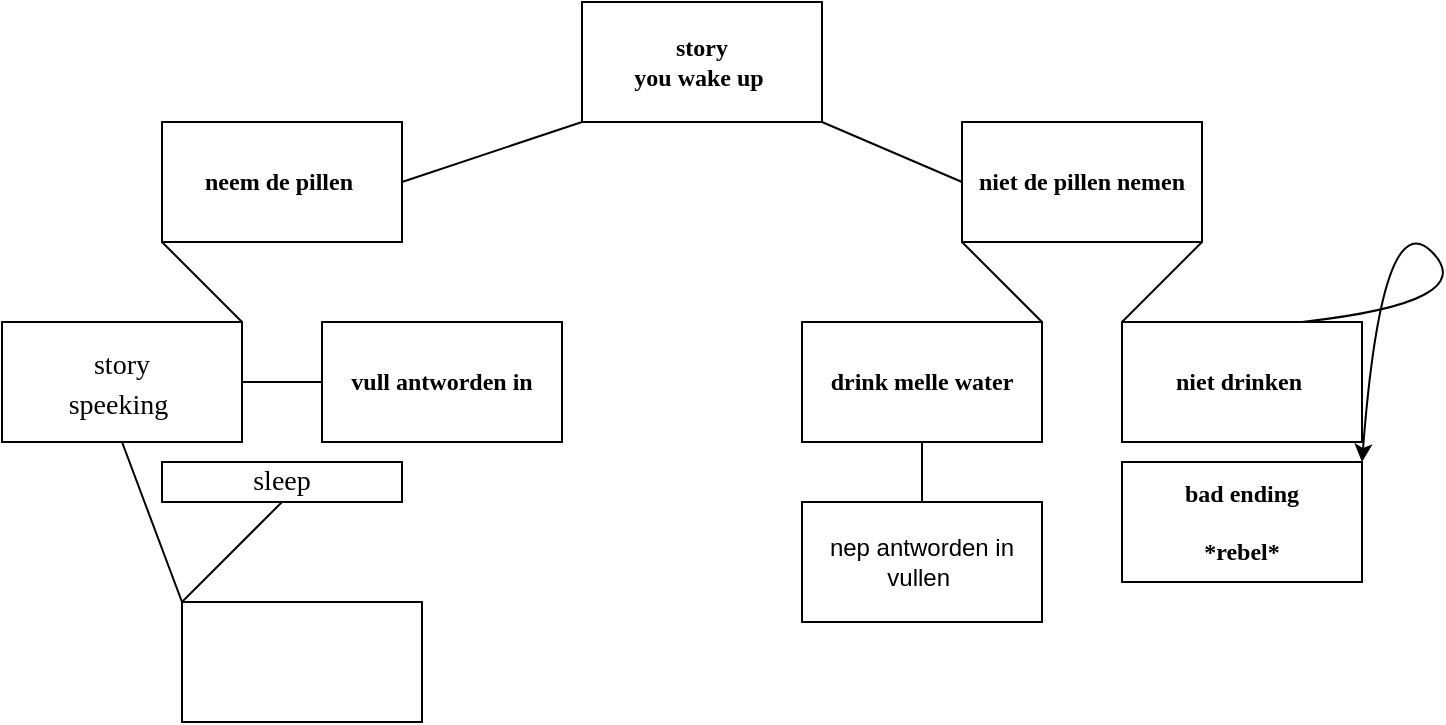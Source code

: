 <mxfile version="20.5.1" type="github">
  <diagram id="QCKNJoFfkn1FVYSqI5_h" name="Pagina-1">
    <mxGraphModel dx="1038" dy="539" grid="1" gridSize="10" guides="1" tooltips="1" connect="1" arrows="1" fold="1" page="1" pageScale="1" pageWidth="827" pageHeight="1169" math="0" shadow="0">
      <root>
        <mxCell id="0" />
        <mxCell id="1" parent="0" />
        <mxCell id="LL6nq5Zrvo22vuqYhJmG-1" value="story&lt;br&gt;you wake up&amp;nbsp;" style="rounded=0;whiteSpace=wrap;html=1;fontFamily=Comic Sans MS;fontStyle=1" vertex="1" parent="1">
          <mxGeometry x="370" y="40" width="120" height="60" as="geometry" />
        </mxCell>
        <mxCell id="LL6nq5Zrvo22vuqYhJmG-2" value="neem de pillen&amp;nbsp;" style="rounded=0;whiteSpace=wrap;html=1;fontFamily=Comic Sans MS;fontStyle=1;fontSize=12;" vertex="1" parent="1">
          <mxGeometry x="160" y="100" width="120" height="60" as="geometry" />
        </mxCell>
        <mxCell id="LL6nq5Zrvo22vuqYhJmG-3" value="niet de pillen nemen" style="rounded=0;whiteSpace=wrap;html=1;fontFamily=Comic Sans MS;fontStyle=1" vertex="1" parent="1">
          <mxGeometry x="560" y="100" width="120" height="60" as="geometry" />
        </mxCell>
        <mxCell id="LL6nq5Zrvo22vuqYhJmG-4" value="&lt;font style=&quot;font-size: 14px;&quot; face=&quot;Comic Sans MS&quot;&gt;&lt;span style=&quot;font-weight: normal;&quot;&gt;story&lt;br&gt;speeking&amp;nbsp;&lt;br&gt;&lt;/span&gt;&lt;/font&gt;" style="rounded=0;whiteSpace=wrap;html=1;fontFamily=Helvetica;fontStyle=1;fontSize=16;" vertex="1" parent="1">
          <mxGeometry x="80" y="200" width="120" height="60" as="geometry" />
        </mxCell>
        <mxCell id="LL6nq5Zrvo22vuqYhJmG-5" value="vull antworden in" style="rounded=0;whiteSpace=wrap;html=1;fontFamily=Comic Sans MS;fontStyle=1" vertex="1" parent="1">
          <mxGeometry x="240" y="200" width="120" height="60" as="geometry" />
        </mxCell>
        <mxCell id="LL6nq5Zrvo22vuqYhJmG-6" value="&lt;font face=&quot;Comic Sans MS&quot;&gt;&lt;b&gt;drink melle water&lt;/b&gt;&lt;/font&gt;" style="rounded=0;whiteSpace=wrap;html=1;" vertex="1" parent="1">
          <mxGeometry x="480" y="200" width="120" height="60" as="geometry" />
        </mxCell>
        <mxCell id="LL6nq5Zrvo22vuqYhJmG-7" value="&lt;font face=&quot;Comic Sans MS&quot;&gt;&lt;b&gt;niet drinken&amp;nbsp;&lt;/b&gt;&lt;/font&gt;" style="rounded=0;whiteSpace=wrap;html=1;" vertex="1" parent="1">
          <mxGeometry x="640" y="200" width="120" height="60" as="geometry" />
        </mxCell>
        <mxCell id="LL6nq5Zrvo22vuqYhJmG-8" value="" style="rounded=0;whiteSpace=wrap;html=1;" vertex="1" parent="1">
          <mxGeometry x="170" y="340" width="120" height="60" as="geometry" />
        </mxCell>
        <mxCell id="LL6nq5Zrvo22vuqYhJmG-9" value="bad ending&lt;br&gt;&amp;nbsp;&lt;br&gt;*rebel*" style="rounded=0;whiteSpace=wrap;html=1;fontStyle=1;fontFamily=Comic Sans MS;" vertex="1" parent="1">
          <mxGeometry x="640" y="270" width="120" height="60" as="geometry" />
        </mxCell>
        <mxCell id="LL6nq5Zrvo22vuqYhJmG-10" value="nep antworden in vullen&amp;nbsp;" style="rounded=0;whiteSpace=wrap;html=1;" vertex="1" parent="1">
          <mxGeometry x="480" y="290" width="120" height="60" as="geometry" />
        </mxCell>
        <mxCell id="LL6nq5Zrvo22vuqYhJmG-11" value="" style="endArrow=none;html=1;rounded=0;fontFamily=Comic Sans MS;exitX=1;exitY=0.5;exitDx=0;exitDy=0;" edge="1" parent="1" source="LL6nq5Zrvo22vuqYhJmG-2">
          <mxGeometry width="50" height="50" relative="1" as="geometry">
            <mxPoint x="320" y="150" as="sourcePoint" />
            <mxPoint x="370" y="100" as="targetPoint" />
          </mxGeometry>
        </mxCell>
        <mxCell id="LL6nq5Zrvo22vuqYhJmG-12" value="" style="endArrow=none;html=1;rounded=0;fontFamily=Comic Sans MS;exitX=0;exitY=0.5;exitDx=0;exitDy=0;entryX=1;entryY=1;entryDx=0;entryDy=0;" edge="1" parent="1" source="LL6nq5Zrvo22vuqYhJmG-3" target="LL6nq5Zrvo22vuqYhJmG-1">
          <mxGeometry width="50" height="50" relative="1" as="geometry">
            <mxPoint x="520" y="110" as="sourcePoint" />
            <mxPoint x="610" y="80" as="targetPoint" />
          </mxGeometry>
        </mxCell>
        <mxCell id="LL6nq5Zrvo22vuqYhJmG-13" value="" style="endArrow=none;html=1;rounded=0;fontFamily=Comic Sans MS;exitX=1;exitY=0.5;exitDx=0;exitDy=0;" edge="1" parent="1" source="LL6nq5Zrvo22vuqYhJmG-4">
          <mxGeometry width="50" height="50" relative="1" as="geometry">
            <mxPoint x="340" y="290" as="sourcePoint" />
            <mxPoint x="240" y="230" as="targetPoint" />
          </mxGeometry>
        </mxCell>
        <mxCell id="LL6nq5Zrvo22vuqYhJmG-14" value="" style="endArrow=none;html=1;rounded=0;fontFamily=Comic Sans MS;entryX=0;entryY=1;entryDx=0;entryDy=0;exitX=1;exitY=0;exitDx=0;exitDy=0;" edge="1" parent="1" source="LL6nq5Zrvo22vuqYhJmG-4" target="LL6nq5Zrvo22vuqYhJmG-2">
          <mxGeometry width="50" height="50" relative="1" as="geometry">
            <mxPoint x="70" y="140" as="sourcePoint" />
            <mxPoint x="120" y="90" as="targetPoint" />
          </mxGeometry>
        </mxCell>
        <mxCell id="LL6nq5Zrvo22vuqYhJmG-15" value="" style="endArrow=none;html=1;rounded=0;fontFamily=Comic Sans MS;entryX=1;entryY=1;entryDx=0;entryDy=0;exitX=0;exitY=0;exitDx=0;exitDy=0;" edge="1" parent="1" source="LL6nq5Zrvo22vuqYhJmG-7" target="LL6nq5Zrvo22vuqYhJmG-3">
          <mxGeometry width="50" height="50" relative="1" as="geometry">
            <mxPoint x="710" y="200" as="sourcePoint" />
            <mxPoint x="760" y="150" as="targetPoint" />
          </mxGeometry>
        </mxCell>
        <mxCell id="LL6nq5Zrvo22vuqYhJmG-17" value="" style="endArrow=none;html=1;rounded=0;fontFamily=Comic Sans MS;fontSize=14;entryX=0;entryY=1;entryDx=0;entryDy=0;exitX=1;exitY=0;exitDx=0;exitDy=0;" edge="1" parent="1" source="LL6nq5Zrvo22vuqYhJmG-6" target="LL6nq5Zrvo22vuqYhJmG-3">
          <mxGeometry width="50" height="50" relative="1" as="geometry">
            <mxPoint x="350" y="290" as="sourcePoint" />
            <mxPoint x="400" y="240" as="targetPoint" />
          </mxGeometry>
        </mxCell>
        <mxCell id="LL6nq5Zrvo22vuqYhJmG-19" value="" style="curved=1;endArrow=classic;html=1;rounded=0;fontFamily=Comic Sans MS;fontSize=14;entryX=1;entryY=0;entryDx=0;entryDy=0;exitX=0.75;exitY=0;exitDx=0;exitDy=0;" edge="1" parent="1" source="LL6nq5Zrvo22vuqYhJmG-7" target="LL6nq5Zrvo22vuqYhJmG-9">
          <mxGeometry width="50" height="50" relative="1" as="geometry">
            <mxPoint x="770" y="200" as="sourcePoint" />
            <mxPoint x="820" y="140" as="targetPoint" />
            <Array as="points">
              <mxPoint x="820" y="190" />
              <mxPoint x="770" y="140" />
            </Array>
          </mxGeometry>
        </mxCell>
        <mxCell id="LL6nq5Zrvo22vuqYhJmG-20" value="" style="endArrow=none;html=1;rounded=0;fontFamily=Comic Sans MS;fontSize=14;entryX=0.5;entryY=1;entryDx=0;entryDy=0;" edge="1" parent="1" target="LL6nq5Zrvo22vuqYhJmG-6">
          <mxGeometry width="50" height="50" relative="1" as="geometry">
            <mxPoint x="540" y="290" as="sourcePoint" />
            <mxPoint x="400" y="220" as="targetPoint" />
          </mxGeometry>
        </mxCell>
        <mxCell id="LL6nq5Zrvo22vuqYhJmG-21" value="sleep" style="rounded=0;whiteSpace=wrap;html=1;fontFamily=Comic Sans MS;fontSize=14;" vertex="1" parent="1">
          <mxGeometry x="160" y="270" width="120" height="20" as="geometry" />
        </mxCell>
        <mxCell id="LL6nq5Zrvo22vuqYhJmG-22" value="" style="endArrow=none;html=1;rounded=0;fontFamily=Comic Sans MS;fontSize=14;entryX=0.5;entryY=1;entryDx=0;entryDy=0;exitX=0.5;exitY=1;exitDx=0;exitDy=0;" edge="1" parent="1" source="LL6nq5Zrvo22vuqYhJmG-21" target="LL6nq5Zrvo22vuqYhJmG-4">
          <mxGeometry width="50" height="50" relative="1" as="geometry">
            <mxPoint x="80" y="340" as="sourcePoint" />
            <mxPoint x="130" y="290" as="targetPoint" />
            <Array as="points">
              <mxPoint x="170" y="340" />
            </Array>
          </mxGeometry>
        </mxCell>
      </root>
    </mxGraphModel>
  </diagram>
</mxfile>
